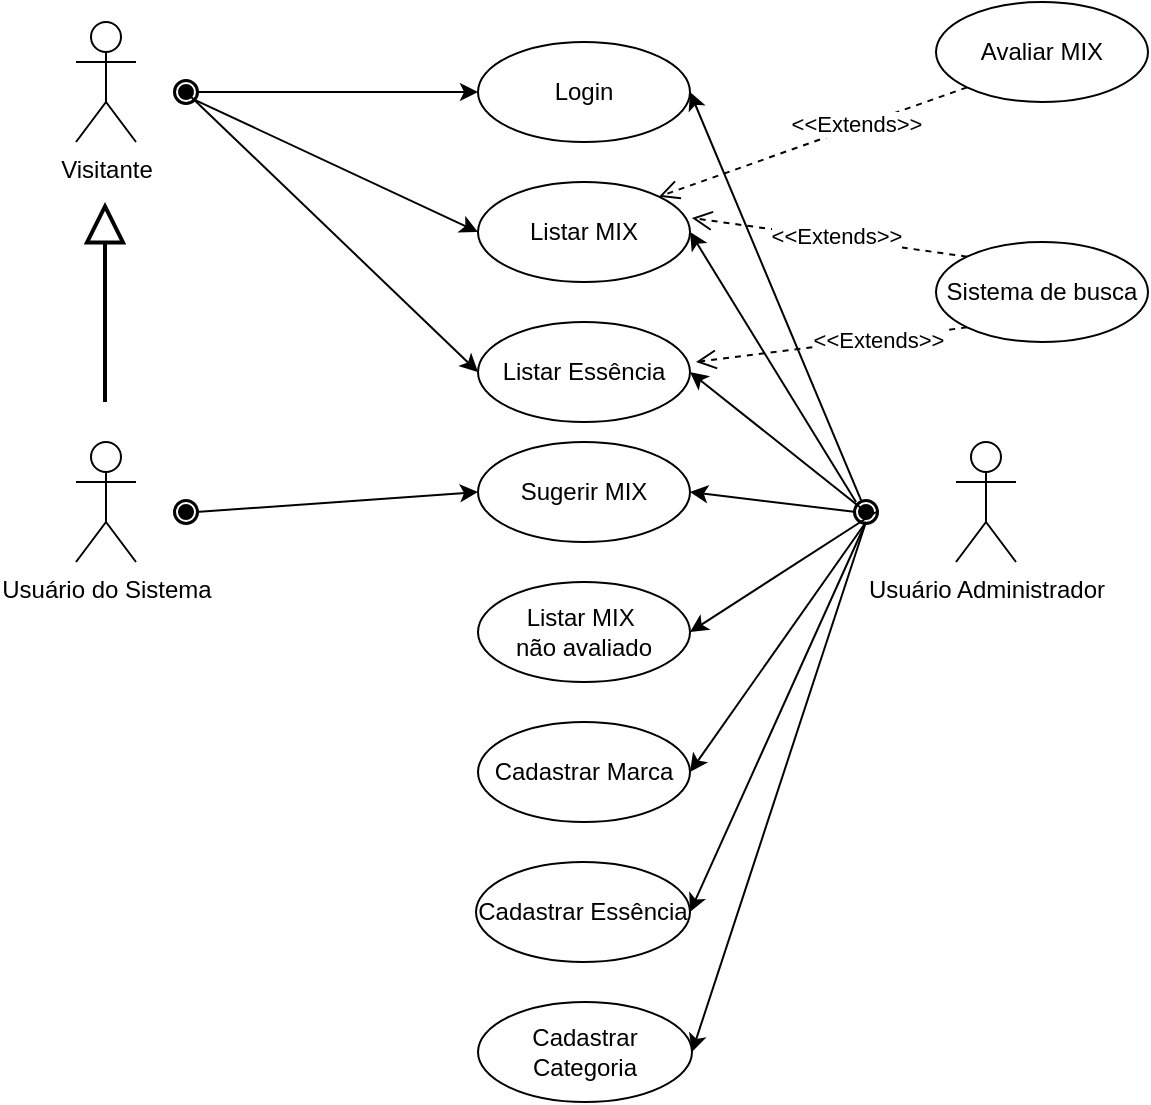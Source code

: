 <mxfile version="12.8.5" type="device"><diagram id="h-p5WS-WrRULNRxriIyr" name="Page-1"><mxGraphModel dx="1422" dy="762" grid="1" gridSize="10" guides="1" tooltips="1" connect="1" arrows="1" fold="1" page="1" pageScale="1" pageWidth="827" pageHeight="1169" math="0" shadow="0"><root><mxCell id="0"/><mxCell id="1" parent="0"/><mxCell id="yfyz3eDGDcomk8uhPYm5-1" value="Visitante" style="shape=umlActor;verticalLabelPosition=bottom;labelBackgroundColor=#ffffff;verticalAlign=top;html=1;outlineConnect=0;" vertex="1" parent="1"><mxGeometry x="160" y="90" width="30" height="60" as="geometry"/></mxCell><mxCell id="yfyz3eDGDcomk8uhPYm5-2" value="Usuário do Sistema" style="shape=umlActor;verticalLabelPosition=bottom;labelBackgroundColor=#ffffff;verticalAlign=top;html=1;outlineConnect=0;" vertex="1" parent="1"><mxGeometry x="160" y="300" width="30" height="60" as="geometry"/></mxCell><mxCell id="yfyz3eDGDcomk8uhPYm5-7" value="Login" style="ellipse;whiteSpace=wrap;html=1;" vertex="1" parent="1"><mxGeometry x="361" y="100" width="106" height="50" as="geometry"/></mxCell><mxCell id="yfyz3eDGDcomk8uhPYm5-9" value="Listar MIX" style="ellipse;whiteSpace=wrap;html=1;" vertex="1" parent="1"><mxGeometry x="361" y="170" width="106" height="50" as="geometry"/></mxCell><mxCell id="yfyz3eDGDcomk8uhPYm5-10" value="&lt;span style=&quot;white-space: normal&quot;&gt;Listar Essência&lt;/span&gt;" style="ellipse;whiteSpace=wrap;html=1;" vertex="1" parent="1"><mxGeometry x="361" y="240" width="106" height="50" as="geometry"/></mxCell><mxCell id="yfyz3eDGDcomk8uhPYm5-11" value="Sugerir MIX" style="ellipse;whiteSpace=wrap;html=1;" vertex="1" parent="1"><mxGeometry x="361" y="300" width="106" height="50" as="geometry"/></mxCell><mxCell id="yfyz3eDGDcomk8uhPYm5-12" value="Cadastrar Marca" style="ellipse;whiteSpace=wrap;html=1;" vertex="1" parent="1"><mxGeometry x="361" y="440" width="106" height="50" as="geometry"/></mxCell><mxCell id="yfyz3eDGDcomk8uhPYm5-13" value="Listar MIX&amp;nbsp;&lt;br&gt;não avaliado" style="ellipse;whiteSpace=wrap;html=1;" vertex="1" parent="1"><mxGeometry x="361" y="370" width="106" height="50" as="geometry"/></mxCell><mxCell id="yfyz3eDGDcomk8uhPYm5-14" value="Cadastrar Essência" style="ellipse;whiteSpace=wrap;html=1;" vertex="1" parent="1"><mxGeometry x="360" y="510" width="107" height="50" as="geometry"/></mxCell><mxCell id="yfyz3eDGDcomk8uhPYm5-19" value="" style="endArrow=classic;html=1;entryX=0;entryY=0.5;entryDx=0;entryDy=0;exitX=1;exitY=0.5;exitDx=0;exitDy=0;" edge="1" parent="1" source="yfyz3eDGDcomk8uhPYm5-20" target="yfyz3eDGDcomk8uhPYm5-7"><mxGeometry width="50" height="50" relative="1" as="geometry"><mxPoint x="170" y="125" as="sourcePoint"/><mxPoint x="230" y="80" as="targetPoint"/><Array as="points"/></mxGeometry></mxCell><mxCell id="yfyz3eDGDcomk8uhPYm5-20" value="" style="shape=mxgraph.bpmn.shape;html=1;verticalLabelPosition=bottom;labelBackgroundColor=#ffffff;verticalAlign=top;align=center;perimeter=ellipsePerimeter;outlineConnect=0;outline=end;symbol=terminate;" vertex="1" parent="1"><mxGeometry x="210" y="120" width="10" height="10" as="geometry"/></mxCell><mxCell id="yfyz3eDGDcomk8uhPYm5-21" value="" style="shape=mxgraph.bpmn.shape;html=1;verticalLabelPosition=bottom;labelBackgroundColor=#ffffff;verticalAlign=top;align=center;perimeter=ellipsePerimeter;outlineConnect=0;outline=end;symbol=terminate;" vertex="1" parent="1"><mxGeometry x="210" y="330" width="10" height="10" as="geometry"/></mxCell><mxCell id="yfyz3eDGDcomk8uhPYm5-22" value="" style="endArrow=classic;html=1;entryX=0;entryY=0.5;entryDx=0;entryDy=0;exitX=0.855;exitY=0.855;exitDx=0;exitDy=0;exitPerimeter=0;" edge="1" parent="1" source="yfyz3eDGDcomk8uhPYm5-20" target="yfyz3eDGDcomk8uhPYm5-9"><mxGeometry width="50" height="50" relative="1" as="geometry"><mxPoint x="170" y="135" as="sourcePoint"/><mxPoint x="340" y="135" as="targetPoint"/><Array as="points"/></mxGeometry></mxCell><mxCell id="yfyz3eDGDcomk8uhPYm5-24" value="" style="endArrow=block;endSize=16;endFill=0;html=1;strokeWidth=2;" edge="1" parent="1"><mxGeometry width="160" relative="1" as="geometry"><mxPoint x="174.5" y="280" as="sourcePoint"/><mxPoint x="174.5" y="180" as="targetPoint"/><Array as="points"/></mxGeometry></mxCell><mxCell id="yfyz3eDGDcomk8uhPYm5-25" value="" style="endArrow=classic;html=1;entryX=0;entryY=0.5;entryDx=0;entryDy=0;exitX=0.5;exitY=0.5;exitDx=0;exitDy=0;exitPerimeter=0;" edge="1" parent="1" source="yfyz3eDGDcomk8uhPYm5-20" target="yfyz3eDGDcomk8uhPYm5-10"><mxGeometry width="50" height="50" relative="1" as="geometry"><mxPoint x="155" y="125" as="sourcePoint"/><mxPoint x="330" y="264.5" as="targetPoint"/><Array as="points"/></mxGeometry></mxCell><mxCell id="yfyz3eDGDcomk8uhPYm5-27" value="" style="endArrow=classic;html=1;entryX=0;entryY=0.5;entryDx=0;entryDy=0;exitX=1;exitY=0.5;exitDx=0;exitDy=0;" edge="1" parent="1" source="yfyz3eDGDcomk8uhPYm5-21" target="yfyz3eDGDcomk8uhPYm5-11"><mxGeometry width="50" height="50" relative="1" as="geometry"><mxPoint x="170" y="360" as="sourcePoint"/><mxPoint x="340" y="360" as="targetPoint"/><Array as="points"/></mxGeometry></mxCell><mxCell id="yfyz3eDGDcomk8uhPYm5-28" value="" style="endArrow=classic;html=1;entryX=1;entryY=0.5;entryDx=0;entryDy=0;" edge="1" parent="1" target="yfyz3eDGDcomk8uhPYm5-7"><mxGeometry width="50" height="50" relative="1" as="geometry"><mxPoint x="555" y="335" as="sourcePoint"/><mxPoint x="700" y="220" as="targetPoint"/><Array as="points"/></mxGeometry></mxCell><mxCell id="yfyz3eDGDcomk8uhPYm5-29" value="Usuário Administrador" style="shape=umlActor;verticalLabelPosition=bottom;labelBackgroundColor=#ffffff;verticalAlign=top;html=1;outlineConnect=0;" vertex="1" parent="1"><mxGeometry x="600" y="300" width="30" height="60" as="geometry"/></mxCell><mxCell id="yfyz3eDGDcomk8uhPYm5-30" value="" style="shape=mxgraph.bpmn.shape;html=1;verticalLabelPosition=bottom;labelBackgroundColor=#ffffff;verticalAlign=top;align=center;perimeter=ellipsePerimeter;outlineConnect=0;outline=end;symbol=terminate;" vertex="1" parent="1"><mxGeometry x="550" y="330" width="10" height="10" as="geometry"/></mxCell><mxCell id="yfyz3eDGDcomk8uhPYm5-33" value="" style="endArrow=classic;html=1;entryX=1;entryY=0.5;entryDx=0;entryDy=0;" edge="1" parent="1" target="yfyz3eDGDcomk8uhPYm5-9"><mxGeometry width="50" height="50" relative="1" as="geometry"><mxPoint x="550" y="330" as="sourcePoint"/><mxPoint x="436" y="200" as="targetPoint"/><Array as="points"/></mxGeometry></mxCell><mxCell id="yfyz3eDGDcomk8uhPYm5-34" value="" style="endArrow=classic;html=1;entryX=1;entryY=0.5;entryDx=0;entryDy=0;" edge="1" parent="1" target="yfyz3eDGDcomk8uhPYm5-10"><mxGeometry width="50" height="50" relative="1" as="geometry"><mxPoint x="555" y="335" as="sourcePoint"/><mxPoint x="436" y="260" as="targetPoint"/><Array as="points"/></mxGeometry></mxCell><mxCell id="yfyz3eDGDcomk8uhPYm5-35" value="" style="endArrow=classic;html=1;entryX=1;entryY=0.5;entryDx=0;entryDy=0;exitX=0;exitY=0.5;exitDx=0;exitDy=0;" edge="1" parent="1" source="yfyz3eDGDcomk8uhPYm5-30" target="yfyz3eDGDcomk8uhPYm5-11"><mxGeometry width="50" height="50" relative="1" as="geometry"><mxPoint x="550" y="330" as="sourcePoint"/><mxPoint x="436" y="325" as="targetPoint"/><Array as="points"/></mxGeometry></mxCell><mxCell id="yfyz3eDGDcomk8uhPYm5-36" value="Avaliar MIX" style="ellipse;whiteSpace=wrap;html=1;" vertex="1" parent="1"><mxGeometry x="590" y="80" width="106" height="50" as="geometry"/></mxCell><mxCell id="yfyz3eDGDcomk8uhPYm5-46" value="&amp;lt;&amp;lt;Extends&amp;gt;&amp;gt;" style="html=1;verticalAlign=bottom;endArrow=open;dashed=1;endSize=8;strokeWidth=1;entryX=1;entryY=0;entryDx=0;entryDy=0;exitX=0;exitY=1;exitDx=0;exitDy=0;" edge="1" parent="1" source="yfyz3eDGDcomk8uhPYm5-36" target="yfyz3eDGDcomk8uhPYm5-9"><mxGeometry x="-0.248" y="7" relative="1" as="geometry"><mxPoint x="210" y="464.5" as="sourcePoint"/><mxPoint x="130" y="464.5" as="targetPoint"/><Array as="points"/><mxPoint as="offset"/></mxGeometry></mxCell><mxCell id="yfyz3eDGDcomk8uhPYm5-47" value="Sistema de busca" style="ellipse;whiteSpace=wrap;html=1;" vertex="1" parent="1"><mxGeometry x="590" y="200" width="106" height="50" as="geometry"/></mxCell><mxCell id="yfyz3eDGDcomk8uhPYm5-48" value="&amp;lt;&amp;lt;Extends&amp;gt;&amp;gt;" style="html=1;verticalAlign=bottom;endArrow=open;dashed=1;endSize=8;strokeWidth=1;entryX=1.009;entryY=0.36;entryDx=0;entryDy=0;exitX=0;exitY=0;exitDx=0;exitDy=0;entryPerimeter=0;" edge="1" parent="1" source="yfyz3eDGDcomk8uhPYm5-47" target="yfyz3eDGDcomk8uhPYm5-9"><mxGeometry x="-0.065" y="8" relative="1" as="geometry"><mxPoint x="319" y="263" as="sourcePoint"/><mxPoint x="413.046" y="220" as="targetPoint"/><mxPoint as="offset"/></mxGeometry></mxCell><mxCell id="yfyz3eDGDcomk8uhPYm5-49" value="&amp;lt;&amp;lt;Extends&amp;gt;&amp;gt;" style="html=1;verticalAlign=bottom;endArrow=open;dashed=1;endSize=8;strokeWidth=1;exitX=0;exitY=1;exitDx=0;exitDy=0;" edge="1" parent="1" source="yfyz3eDGDcomk8uhPYm5-47"><mxGeometry x="-0.32" y="10" relative="1" as="geometry"><mxPoint x="353" y="270" as="sourcePoint"/><mxPoint x="470" y="260" as="targetPoint"/><mxPoint as="offset"/></mxGeometry></mxCell><mxCell id="yfyz3eDGDcomk8uhPYm5-50" value="" style="endArrow=classic;html=1;entryX=1;entryY=0.5;entryDx=0;entryDy=0;" edge="1" parent="1" target="yfyz3eDGDcomk8uhPYm5-13"><mxGeometry width="50" height="50" relative="1" as="geometry"><mxPoint x="560" y="335" as="sourcePoint"/><mxPoint x="371" y="335" as="targetPoint"/><Array as="points"/></mxGeometry></mxCell><mxCell id="yfyz3eDGDcomk8uhPYm5-51" value="" style="endArrow=classic;html=1;entryX=1;entryY=0.5;entryDx=0;entryDy=0;exitX=0.5;exitY=1;exitDx=0;exitDy=0;" edge="1" parent="1" source="yfyz3eDGDcomk8uhPYm5-30" target="yfyz3eDGDcomk8uhPYm5-12"><mxGeometry width="50" height="50" relative="1" as="geometry"><mxPoint x="550" y="340" as="sourcePoint"/><mxPoint x="381" y="345" as="targetPoint"/><Array as="points"/></mxGeometry></mxCell><mxCell id="yfyz3eDGDcomk8uhPYm5-52" value="" style="endArrow=classic;html=1;entryX=1;entryY=0.5;entryDx=0;entryDy=0;exitX=0.5;exitY=1;exitDx=0;exitDy=0;" edge="1" parent="1" source="yfyz3eDGDcomk8uhPYm5-30" target="yfyz3eDGDcomk8uhPYm5-14"><mxGeometry width="50" height="50" relative="1" as="geometry"><mxPoint x="550" y="340" as="sourcePoint"/><mxPoint x="608" y="490" as="targetPoint"/><Array as="points"/></mxGeometry></mxCell><mxCell id="yfyz3eDGDcomk8uhPYm5-53" value="Cadastrar Categoria" style="ellipse;whiteSpace=wrap;html=1;" vertex="1" parent="1"><mxGeometry x="361" y="580" width="107" height="50" as="geometry"/></mxCell><mxCell id="yfyz3eDGDcomk8uhPYm5-54" value="" style="endArrow=classic;html=1;entryX=1;entryY=0.5;entryDx=0;entryDy=0;" edge="1" parent="1" target="yfyz3eDGDcomk8uhPYm5-53"><mxGeometry width="50" height="50" relative="1" as="geometry"><mxPoint x="555" y="340" as="sourcePoint"/><mxPoint x="661" y="530" as="targetPoint"/><Array as="points"/></mxGeometry></mxCell></root></mxGraphModel></diagram></mxfile>